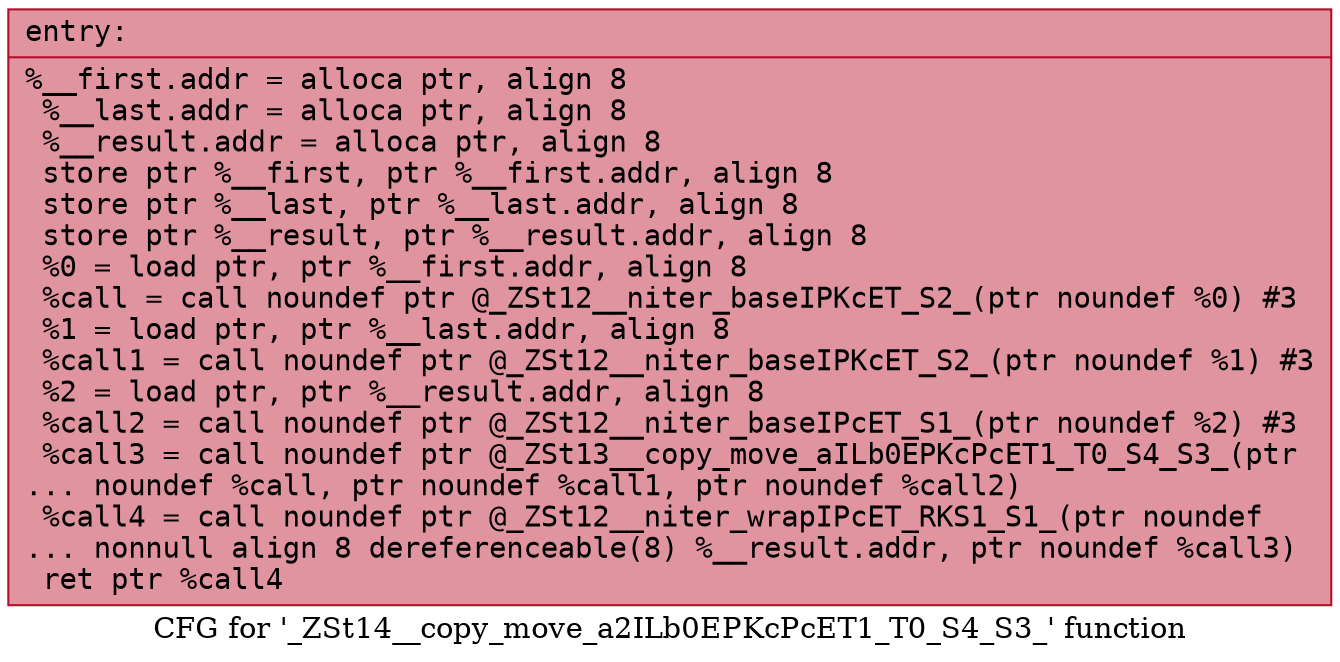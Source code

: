 digraph "CFG for '_ZSt14__copy_move_a2ILb0EPKcPcET1_T0_S4_S3_' function" {
	label="CFG for '_ZSt14__copy_move_a2ILb0EPKcPcET1_T0_S4_S3_' function";

	Node0x556bfec11ce0 [shape=record,color="#b70d28ff", style=filled, fillcolor="#b70d2870" fontname="Courier",label="{entry:\l|  %__first.addr = alloca ptr, align 8\l  %__last.addr = alloca ptr, align 8\l  %__result.addr = alloca ptr, align 8\l  store ptr %__first, ptr %__first.addr, align 8\l  store ptr %__last, ptr %__last.addr, align 8\l  store ptr %__result, ptr %__result.addr, align 8\l  %0 = load ptr, ptr %__first.addr, align 8\l  %call = call noundef ptr @_ZSt12__niter_baseIPKcET_S2_(ptr noundef %0) #3\l  %1 = load ptr, ptr %__last.addr, align 8\l  %call1 = call noundef ptr @_ZSt12__niter_baseIPKcET_S2_(ptr noundef %1) #3\l  %2 = load ptr, ptr %__result.addr, align 8\l  %call2 = call noundef ptr @_ZSt12__niter_baseIPcET_S1_(ptr noundef %2) #3\l  %call3 = call noundef ptr @_ZSt13__copy_move_aILb0EPKcPcET1_T0_S4_S3_(ptr\l... noundef %call, ptr noundef %call1, ptr noundef %call2)\l  %call4 = call noundef ptr @_ZSt12__niter_wrapIPcET_RKS1_S1_(ptr noundef\l... nonnull align 8 dereferenceable(8) %__result.addr, ptr noundef %call3)\l  ret ptr %call4\l}"];
}
